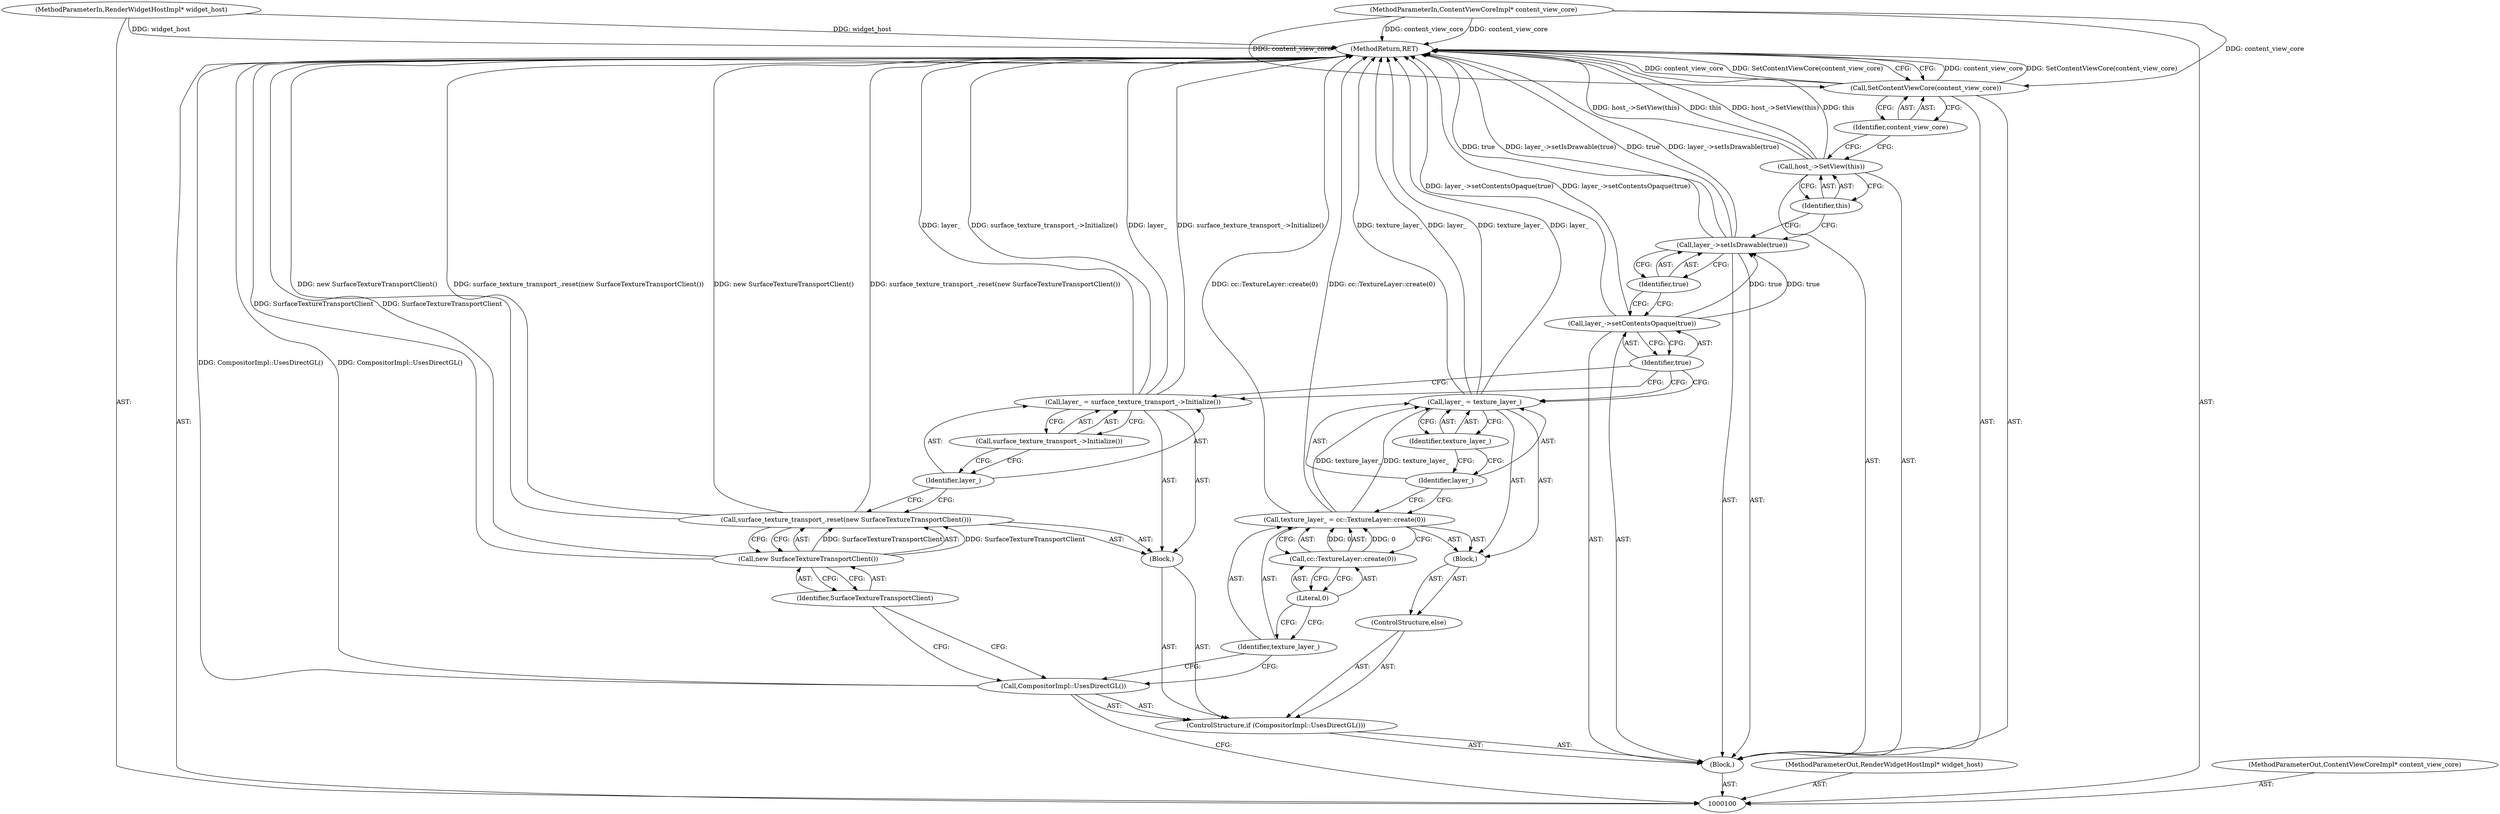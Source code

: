 digraph "1_Chrome_18d67244984a574ba2dd8779faabc0e3e34f4b76_17" {
"1000130" [label="(MethodReturn,RET)"];
"1000104" [label="(ControlStructure,if (CompositorImpl::UsesDirectGL()))"];
"1000106" [label="(Block,)"];
"1000105" [label="(Call,CompositorImpl::UsesDirectGL())"];
"1000108" [label="(Call,new SurfaceTextureTransportClient())"];
"1000109" [label="(Identifier,SurfaceTextureTransportClient)"];
"1000107" [label="(Call,surface_texture_transport_.reset(new SurfaceTextureTransportClient()))"];
"1000112" [label="(Call,surface_texture_transport_->Initialize())"];
"1000110" [label="(Call,layer_ = surface_texture_transport_->Initialize())"];
"1000111" [label="(Identifier,layer_)"];
"1000113" [label="(ControlStructure,else)"];
"1000114" [label="(Block,)"];
"1000117" [label="(Call,cc::TextureLayer::create(0))"];
"1000115" [label="(Call,texture_layer_ = cc::TextureLayer::create(0))"];
"1000116" [label="(Identifier,texture_layer_)"];
"1000118" [label="(Literal,0)"];
"1000121" [label="(Identifier,texture_layer_)"];
"1000119" [label="(Call,layer_ = texture_layer_)"];
"1000120" [label="(Identifier,layer_)"];
"1000122" [label="(Call,layer_->setContentsOpaque(true))"];
"1000123" [label="(Identifier,true)"];
"1000124" [label="(Call,layer_->setIsDrawable(true))"];
"1000125" [label="(Identifier,true)"];
"1000101" [label="(MethodParameterIn,RenderWidgetHostImpl* widget_host)"];
"1000176" [label="(MethodParameterOut,RenderWidgetHostImpl* widget_host)"];
"1000127" [label="(Identifier,this)"];
"1000126" [label="(Call,host_->SetView(this))"];
"1000128" [label="(Call,SetContentViewCore(content_view_core))"];
"1000129" [label="(Identifier,content_view_core)"];
"1000102" [label="(MethodParameterIn,ContentViewCoreImpl* content_view_core)"];
"1000177" [label="(MethodParameterOut,ContentViewCoreImpl* content_view_core)"];
"1000103" [label="(Block,)"];
"1000130" -> "1000100"  [label="AST: "];
"1000130" -> "1000128"  [label="CFG: "];
"1000115" -> "1000130"  [label="DDG: cc::TextureLayer::create(0)"];
"1000126" -> "1000130"  [label="DDG: host_->SetView(this)"];
"1000126" -> "1000130"  [label="DDG: this"];
"1000124" -> "1000130"  [label="DDG: true"];
"1000124" -> "1000130"  [label="DDG: layer_->setIsDrawable(true)"];
"1000107" -> "1000130"  [label="DDG: new SurfaceTextureTransportClient()"];
"1000107" -> "1000130"  [label="DDG: surface_texture_transport_.reset(new SurfaceTextureTransportClient())"];
"1000105" -> "1000130"  [label="DDG: CompositorImpl::UsesDirectGL()"];
"1000128" -> "1000130"  [label="DDG: content_view_core"];
"1000128" -> "1000130"  [label="DDG: SetContentViewCore(content_view_core)"];
"1000122" -> "1000130"  [label="DDG: layer_->setContentsOpaque(true)"];
"1000110" -> "1000130"  [label="DDG: layer_"];
"1000110" -> "1000130"  [label="DDG: surface_texture_transport_->Initialize()"];
"1000108" -> "1000130"  [label="DDG: SurfaceTextureTransportClient"];
"1000119" -> "1000130"  [label="DDG: texture_layer_"];
"1000119" -> "1000130"  [label="DDG: layer_"];
"1000102" -> "1000130"  [label="DDG: content_view_core"];
"1000101" -> "1000130"  [label="DDG: widget_host"];
"1000104" -> "1000103"  [label="AST: "];
"1000105" -> "1000104"  [label="AST: "];
"1000106" -> "1000104"  [label="AST: "];
"1000113" -> "1000104"  [label="AST: "];
"1000106" -> "1000104"  [label="AST: "];
"1000107" -> "1000106"  [label="AST: "];
"1000110" -> "1000106"  [label="AST: "];
"1000105" -> "1000104"  [label="AST: "];
"1000105" -> "1000100"  [label="CFG: "];
"1000109" -> "1000105"  [label="CFG: "];
"1000116" -> "1000105"  [label="CFG: "];
"1000105" -> "1000130"  [label="DDG: CompositorImpl::UsesDirectGL()"];
"1000108" -> "1000107"  [label="AST: "];
"1000108" -> "1000109"  [label="CFG: "];
"1000109" -> "1000108"  [label="AST: "];
"1000107" -> "1000108"  [label="CFG: "];
"1000108" -> "1000130"  [label="DDG: SurfaceTextureTransportClient"];
"1000108" -> "1000107"  [label="DDG: SurfaceTextureTransportClient"];
"1000109" -> "1000108"  [label="AST: "];
"1000109" -> "1000105"  [label="CFG: "];
"1000108" -> "1000109"  [label="CFG: "];
"1000107" -> "1000106"  [label="AST: "];
"1000107" -> "1000108"  [label="CFG: "];
"1000108" -> "1000107"  [label="AST: "];
"1000111" -> "1000107"  [label="CFG: "];
"1000107" -> "1000130"  [label="DDG: new SurfaceTextureTransportClient()"];
"1000107" -> "1000130"  [label="DDG: surface_texture_transport_.reset(new SurfaceTextureTransportClient())"];
"1000108" -> "1000107"  [label="DDG: SurfaceTextureTransportClient"];
"1000112" -> "1000110"  [label="AST: "];
"1000112" -> "1000111"  [label="CFG: "];
"1000110" -> "1000112"  [label="CFG: "];
"1000110" -> "1000106"  [label="AST: "];
"1000110" -> "1000112"  [label="CFG: "];
"1000111" -> "1000110"  [label="AST: "];
"1000112" -> "1000110"  [label="AST: "];
"1000123" -> "1000110"  [label="CFG: "];
"1000110" -> "1000130"  [label="DDG: layer_"];
"1000110" -> "1000130"  [label="DDG: surface_texture_transport_->Initialize()"];
"1000111" -> "1000110"  [label="AST: "];
"1000111" -> "1000107"  [label="CFG: "];
"1000112" -> "1000111"  [label="CFG: "];
"1000113" -> "1000104"  [label="AST: "];
"1000114" -> "1000113"  [label="AST: "];
"1000114" -> "1000113"  [label="AST: "];
"1000115" -> "1000114"  [label="AST: "];
"1000119" -> "1000114"  [label="AST: "];
"1000117" -> "1000115"  [label="AST: "];
"1000117" -> "1000118"  [label="CFG: "];
"1000118" -> "1000117"  [label="AST: "];
"1000115" -> "1000117"  [label="CFG: "];
"1000117" -> "1000115"  [label="DDG: 0"];
"1000115" -> "1000114"  [label="AST: "];
"1000115" -> "1000117"  [label="CFG: "];
"1000116" -> "1000115"  [label="AST: "];
"1000117" -> "1000115"  [label="AST: "];
"1000120" -> "1000115"  [label="CFG: "];
"1000115" -> "1000130"  [label="DDG: cc::TextureLayer::create(0)"];
"1000117" -> "1000115"  [label="DDG: 0"];
"1000115" -> "1000119"  [label="DDG: texture_layer_"];
"1000116" -> "1000115"  [label="AST: "];
"1000116" -> "1000105"  [label="CFG: "];
"1000118" -> "1000116"  [label="CFG: "];
"1000118" -> "1000117"  [label="AST: "];
"1000118" -> "1000116"  [label="CFG: "];
"1000117" -> "1000118"  [label="CFG: "];
"1000121" -> "1000119"  [label="AST: "];
"1000121" -> "1000120"  [label="CFG: "];
"1000119" -> "1000121"  [label="CFG: "];
"1000119" -> "1000114"  [label="AST: "];
"1000119" -> "1000121"  [label="CFG: "];
"1000120" -> "1000119"  [label="AST: "];
"1000121" -> "1000119"  [label="AST: "];
"1000123" -> "1000119"  [label="CFG: "];
"1000119" -> "1000130"  [label="DDG: texture_layer_"];
"1000119" -> "1000130"  [label="DDG: layer_"];
"1000115" -> "1000119"  [label="DDG: texture_layer_"];
"1000120" -> "1000119"  [label="AST: "];
"1000120" -> "1000115"  [label="CFG: "];
"1000121" -> "1000120"  [label="CFG: "];
"1000122" -> "1000103"  [label="AST: "];
"1000122" -> "1000123"  [label="CFG: "];
"1000123" -> "1000122"  [label="AST: "];
"1000125" -> "1000122"  [label="CFG: "];
"1000122" -> "1000130"  [label="DDG: layer_->setContentsOpaque(true)"];
"1000122" -> "1000124"  [label="DDG: true"];
"1000123" -> "1000122"  [label="AST: "];
"1000123" -> "1000110"  [label="CFG: "];
"1000123" -> "1000119"  [label="CFG: "];
"1000122" -> "1000123"  [label="CFG: "];
"1000124" -> "1000103"  [label="AST: "];
"1000124" -> "1000125"  [label="CFG: "];
"1000125" -> "1000124"  [label="AST: "];
"1000127" -> "1000124"  [label="CFG: "];
"1000124" -> "1000130"  [label="DDG: true"];
"1000124" -> "1000130"  [label="DDG: layer_->setIsDrawable(true)"];
"1000122" -> "1000124"  [label="DDG: true"];
"1000125" -> "1000124"  [label="AST: "];
"1000125" -> "1000122"  [label="CFG: "];
"1000124" -> "1000125"  [label="CFG: "];
"1000101" -> "1000100"  [label="AST: "];
"1000101" -> "1000130"  [label="DDG: widget_host"];
"1000176" -> "1000100"  [label="AST: "];
"1000127" -> "1000126"  [label="AST: "];
"1000127" -> "1000124"  [label="CFG: "];
"1000126" -> "1000127"  [label="CFG: "];
"1000126" -> "1000103"  [label="AST: "];
"1000126" -> "1000127"  [label="CFG: "];
"1000127" -> "1000126"  [label="AST: "];
"1000129" -> "1000126"  [label="CFG: "];
"1000126" -> "1000130"  [label="DDG: host_->SetView(this)"];
"1000126" -> "1000130"  [label="DDG: this"];
"1000128" -> "1000103"  [label="AST: "];
"1000128" -> "1000129"  [label="CFG: "];
"1000129" -> "1000128"  [label="AST: "];
"1000130" -> "1000128"  [label="CFG: "];
"1000128" -> "1000130"  [label="DDG: content_view_core"];
"1000128" -> "1000130"  [label="DDG: SetContentViewCore(content_view_core)"];
"1000102" -> "1000128"  [label="DDG: content_view_core"];
"1000129" -> "1000128"  [label="AST: "];
"1000129" -> "1000126"  [label="CFG: "];
"1000128" -> "1000129"  [label="CFG: "];
"1000102" -> "1000100"  [label="AST: "];
"1000102" -> "1000130"  [label="DDG: content_view_core"];
"1000102" -> "1000128"  [label="DDG: content_view_core"];
"1000177" -> "1000100"  [label="AST: "];
"1000103" -> "1000100"  [label="AST: "];
"1000104" -> "1000103"  [label="AST: "];
"1000122" -> "1000103"  [label="AST: "];
"1000124" -> "1000103"  [label="AST: "];
"1000126" -> "1000103"  [label="AST: "];
"1000128" -> "1000103"  [label="AST: "];
}

